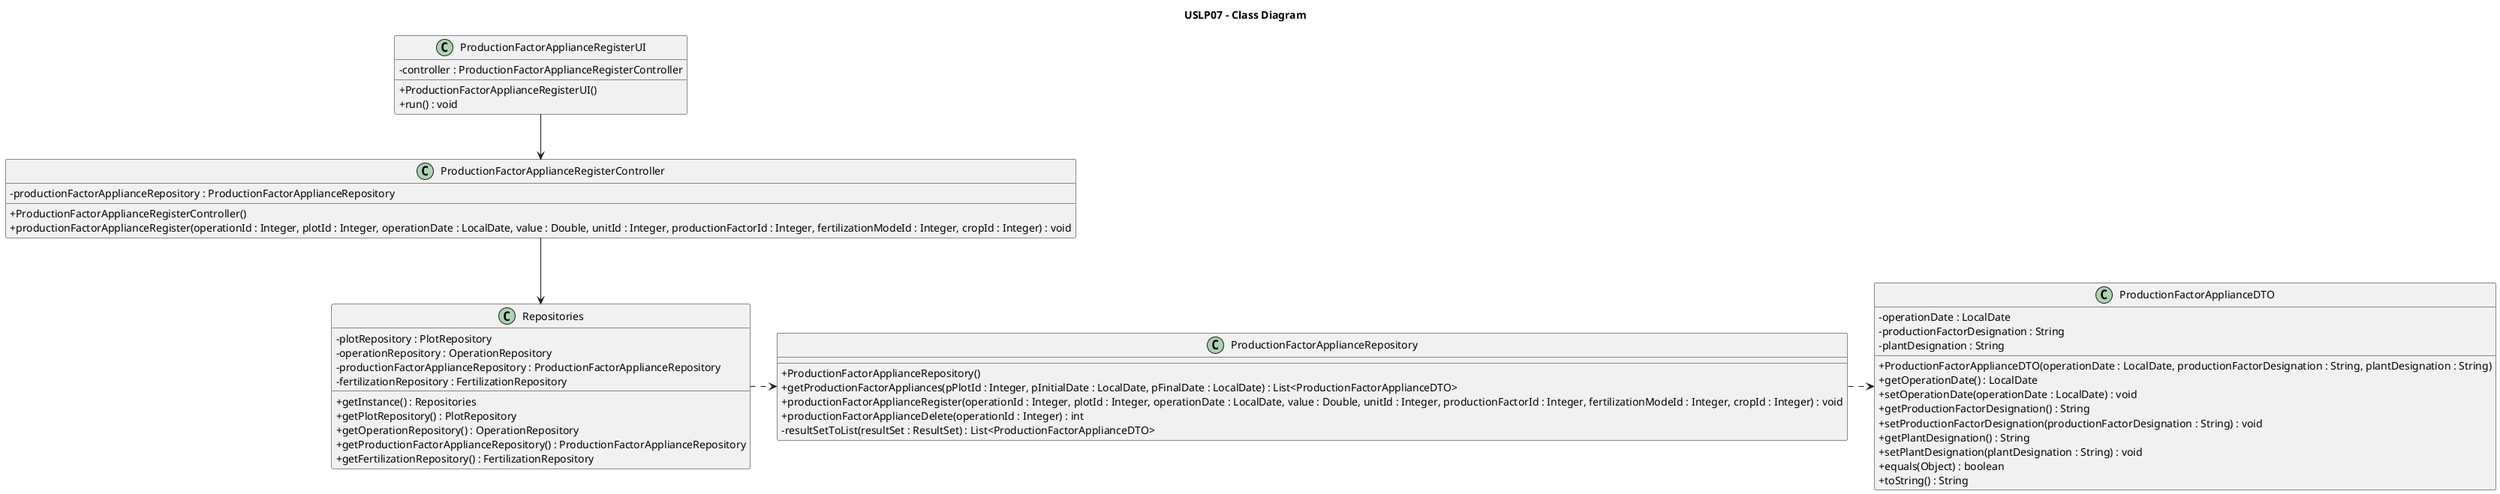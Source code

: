 @startuml

skinparam packageStyle rectangle
skinparam shadowing false
skinparam linetype polyline

skinparam classAttributeIconSize 0

title USLP07 - Class Diagram

class ProductionFactorApplianceRegisterUI {
    - controller : ProductionFactorApplianceRegisterController
    + ProductionFactorApplianceRegisterUI()
    + run() : void
}

class ProductionFactorApplianceRegisterController {
    - productionFactorApplianceRepository : ProductionFactorApplianceRepository
    + ProductionFactorApplianceRegisterController()
    + productionFactorApplianceRegister(operationId : Integer, plotId : Integer, operationDate : LocalDate, value : Double, unitId : Integer, productionFactorId : Integer, fertilizationModeId : Integer, cropId : Integer) : void
}

class ProductionFactorApplianceRepository {
    + ProductionFactorApplianceRepository()
    + getProductionFactorAppliances(pPlotId : Integer, pInitialDate : LocalDate, pFinalDate : LocalDate) : List<ProductionFactorApplianceDTO>
    + productionFactorApplianceRegister(operationId : Integer, plotId : Integer, operationDate : LocalDate, value : Double, unitId : Integer, productionFactorId : Integer, fertilizationModeId : Integer, cropId : Integer) : void
    + productionFactorApplianceDelete(operationId : Integer) : int
    - resultSetToList(resultSet : ResultSet) : List<ProductionFactorApplianceDTO>
}

class Repositories {
    - plotRepository : PlotRepository
    - operationRepository : OperationRepository
    - productionFactorApplianceRepository : ProductionFactorApplianceRepository
    - fertilizationRepository : FertilizationRepository
    + getInstance() : Repositories
    + getPlotRepository() : PlotRepository
    + getOperationRepository() : OperationRepository
    + getProductionFactorApplianceRepository() : ProductionFactorApplianceRepository
    + getFertilizationRepository() : FertilizationRepository
}

class ProductionFactorApplianceDTO {
    - operationDate : LocalDate
    - productionFactorDesignation : String
    - plantDesignation : String
    + ProductionFactorApplianceDTO(operationDate : LocalDate, productionFactorDesignation : String, plantDesignation : String)
    + getOperationDate() : LocalDate
    + setOperationDate(operationDate : LocalDate) : void
    + getProductionFactorDesignation() : String
    + setProductionFactorDesignation(productionFactorDesignation : String) : void
    + getPlantDesignation() : String
    + setPlantDesignation(plantDesignation : String) : void
    + equals(Object) : boolean
    + toString() : String
}

ProductionFactorApplianceRegisterUI --> ProductionFactorApplianceRegisterController
ProductionFactorApplianceRegisterController --> Repositories
Repositories .> ProductionFactorApplianceRepository
ProductionFactorApplianceRepository .right.> ProductionFactorApplianceDTO

@enduml